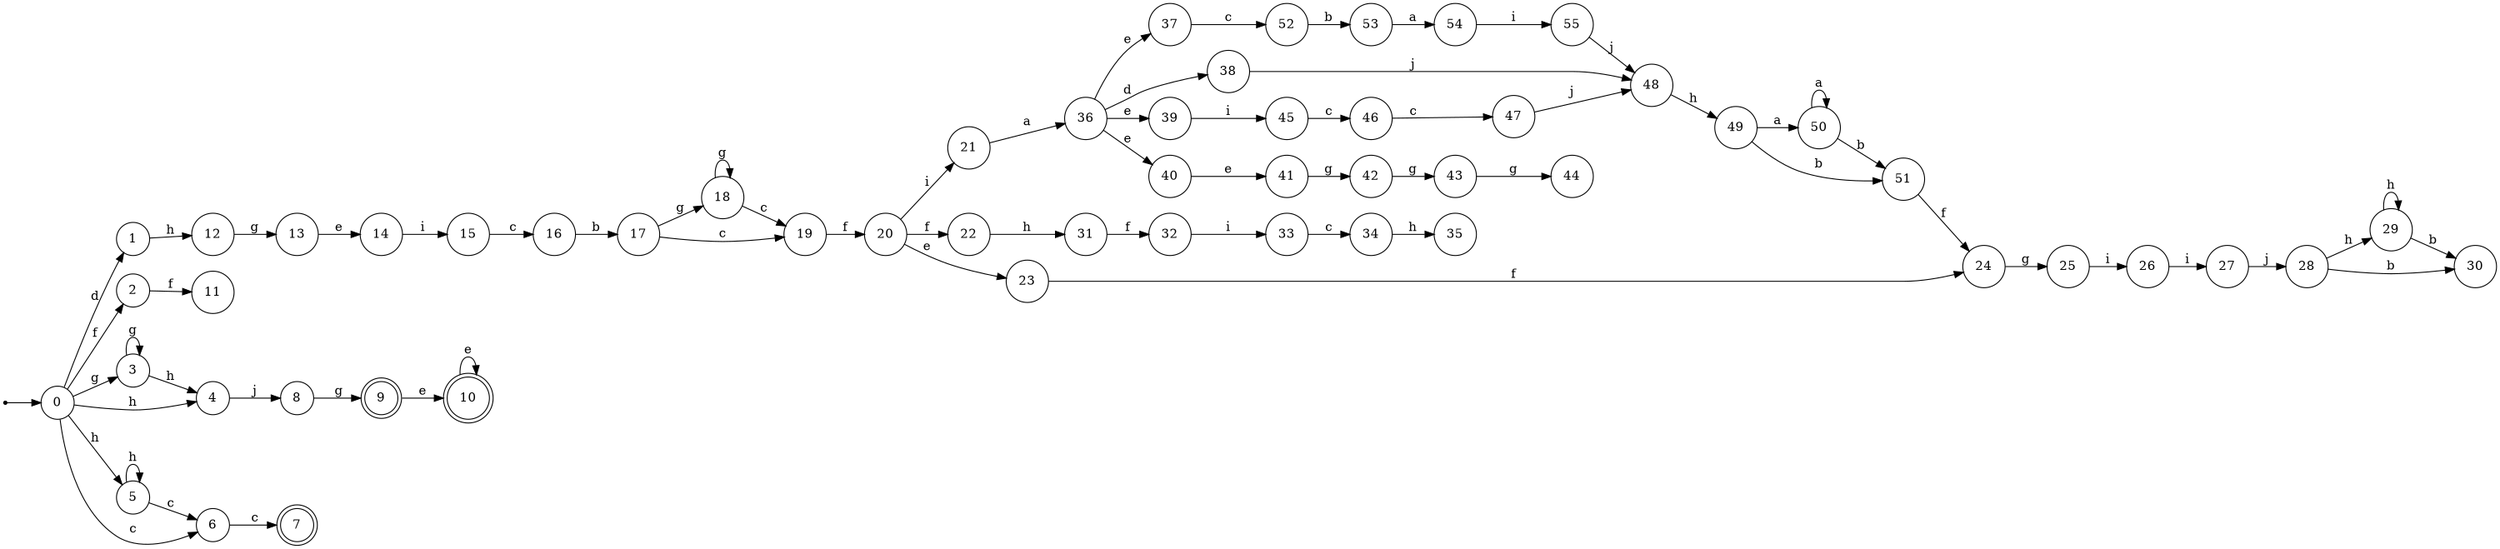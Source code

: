 digraph finite_state_machine {
rankdir=LR;
size="20,20";
node [shape = point]; "dummy0"
node [shape = circle]; "0";
"dummy0" -> "0";
node [shape = circle]; "1";
node [shape = circle]; "2";
node [shape = circle]; "3";
node [shape = circle]; "4";
node [shape = circle]; "5";
node [shape = circle]; "6";
node [shape = doublecircle]; "7";node [shape = circle]; "8";
node [shape = doublecircle]; "9";node [shape = doublecircle]; "10";node [shape = circle]; "11";
node [shape = circle]; "12";
node [shape = circle]; "13";
node [shape = circle]; "14";
node [shape = circle]; "15";
node [shape = circle]; "16";
node [shape = circle]; "17";
node [shape = circle]; "18";
node [shape = circle]; "19";
node [shape = circle]; "20";
node [shape = circle]; "21";
node [shape = circle]; "22";
node [shape = circle]; "23";
node [shape = circle]; "24";
node [shape = circle]; "25";
node [shape = circle]; "26";
node [shape = circle]; "27";
node [shape = circle]; "28";
node [shape = circle]; "29";
node [shape = circle]; "30";
node [shape = circle]; "31";
node [shape = circle]; "32";
node [shape = circle]; "33";
node [shape = circle]; "34";
node [shape = circle]; "35";
node [shape = circle]; "36";
node [shape = circle]; "37";
node [shape = circle]; "38";
node [shape = circle]; "39";
node [shape = circle]; "40";
node [shape = circle]; "41";
node [shape = circle]; "42";
node [shape = circle]; "43";
node [shape = circle]; "44";
node [shape = circle]; "45";
node [shape = circle]; "46";
node [shape = circle]; "47";
node [shape = circle]; "48";
node [shape = circle]; "49";
node [shape = circle]; "50";
node [shape = circle]; "51";
node [shape = circle]; "52";
node [shape = circle]; "53";
node [shape = circle]; "54";
node [shape = circle]; "55";
"0" -> "1" [label = "d"];
 "0" -> "2" [label = "f"];
 "0" -> "3" [label = "g"];
 "0" -> "4" [label = "h"];
 "0" -> "5" [label = "h"];
 "0" -> "6" [label = "c"];
 "6" -> "7" [label = "c"];
 "5" -> "5" [label = "h"];
 "5" -> "6" [label = "c"];
 "4" -> "8" [label = "j"];
 "8" -> "9" [label = "g"];
 "9" -> "10" [label = "e"];
 "10" -> "10" [label = "e"];
 "3" -> "3" [label = "g"];
 "3" -> "4" [label = "h"];
 "2" -> "11" [label = "f"];
 "1" -> "12" [label = "h"];
 "12" -> "13" [label = "g"];
 "13" -> "14" [label = "e"];
 "14" -> "15" [label = "i"];
 "15" -> "16" [label = "c"];
 "16" -> "17" [label = "b"];
 "17" -> "18" [label = "g"];
 "17" -> "19" [label = "c"];
 "19" -> "20" [label = "f"];
 "20" -> "21" [label = "i"];
 "20" -> "22" [label = "f"];
 "20" -> "23" [label = "e"];
 "23" -> "24" [label = "f"];
 "24" -> "25" [label = "g"];
 "25" -> "26" [label = "i"];
 "26" -> "27" [label = "i"];
 "27" -> "28" [label = "j"];
 "28" -> "29" [label = "h"];
 "28" -> "30" [label = "b"];
 "29" -> "29" [label = "h"];
 "29" -> "30" [label = "b"];
 "22" -> "31" [label = "h"];
 "31" -> "32" [label = "f"];
 "32" -> "33" [label = "i"];
 "33" -> "34" [label = "c"];
 "34" -> "35" [label = "h"];
 "21" -> "36" [label = "a"];
 "36" -> "40" [label = "e"];
 "36" -> "37" [label = "e"];
 "36" -> "39" [label = "e"];
 "36" -> "38" [label = "d"];
 "40" -> "41" [label = "e"];
 "41" -> "42" [label = "g"];
 "42" -> "43" [label = "g"];
 "43" -> "44" [label = "g"];
 "39" -> "45" [label = "i"];
 "45" -> "46" [label = "c"];
 "46" -> "47" [label = "c"];
 "47" -> "48" [label = "j"];
 "48" -> "49" [label = "h"];
 "49" -> "50" [label = "a"];
 "49" -> "51" [label = "b"];
 "51" -> "24" [label = "f"];
 "50" -> "50" [label = "a"];
 "50" -> "51" [label = "b"];
 "38" -> "48" [label = "j"];
 "37" -> "52" [label = "c"];
 "52" -> "53" [label = "b"];
 "53" -> "54" [label = "a"];
 "54" -> "55" [label = "i"];
 "55" -> "48" [label = "j"];
 "18" -> "18" [label = "g"];
 "18" -> "19" [label = "c"];
 }

